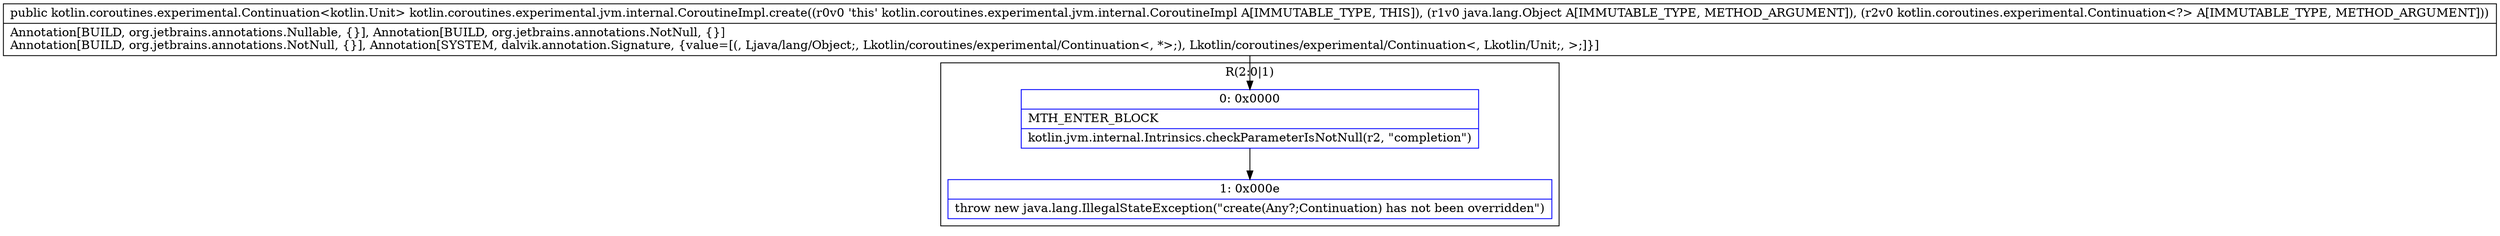 digraph "CFG forkotlin.coroutines.experimental.jvm.internal.CoroutineImpl.create(Ljava\/lang\/Object;Lkotlin\/coroutines\/experimental\/Continuation;)Lkotlin\/coroutines\/experimental\/Continuation;" {
subgraph cluster_Region_2146049385 {
label = "R(2:0|1)";
node [shape=record,color=blue];
Node_0 [shape=record,label="{0\:\ 0x0000|MTH_ENTER_BLOCK\l|kotlin.jvm.internal.Intrinsics.checkParameterIsNotNull(r2, \"completion\")\l}"];
Node_1 [shape=record,label="{1\:\ 0x000e|throw new java.lang.IllegalStateException(\"create(Any?;Continuation) has not been overridden\")\l}"];
}
MethodNode[shape=record,label="{public kotlin.coroutines.experimental.Continuation\<kotlin.Unit\> kotlin.coroutines.experimental.jvm.internal.CoroutineImpl.create((r0v0 'this' kotlin.coroutines.experimental.jvm.internal.CoroutineImpl A[IMMUTABLE_TYPE, THIS]), (r1v0 java.lang.Object A[IMMUTABLE_TYPE, METHOD_ARGUMENT]), (r2v0 kotlin.coroutines.experimental.Continuation\<?\> A[IMMUTABLE_TYPE, METHOD_ARGUMENT]))  | Annotation[BUILD, org.jetbrains.annotations.Nullable, \{\}], Annotation[BUILD, org.jetbrains.annotations.NotNull, \{\}]\lAnnotation[BUILD, org.jetbrains.annotations.NotNull, \{\}], Annotation[SYSTEM, dalvik.annotation.Signature, \{value=[(, Ljava\/lang\/Object;, Lkotlin\/coroutines\/experimental\/Continuation\<, *\>;), Lkotlin\/coroutines\/experimental\/Continuation\<, Lkotlin\/Unit;, \>;]\}]\l}"];
MethodNode -> Node_0;
Node_0 -> Node_1;
}

